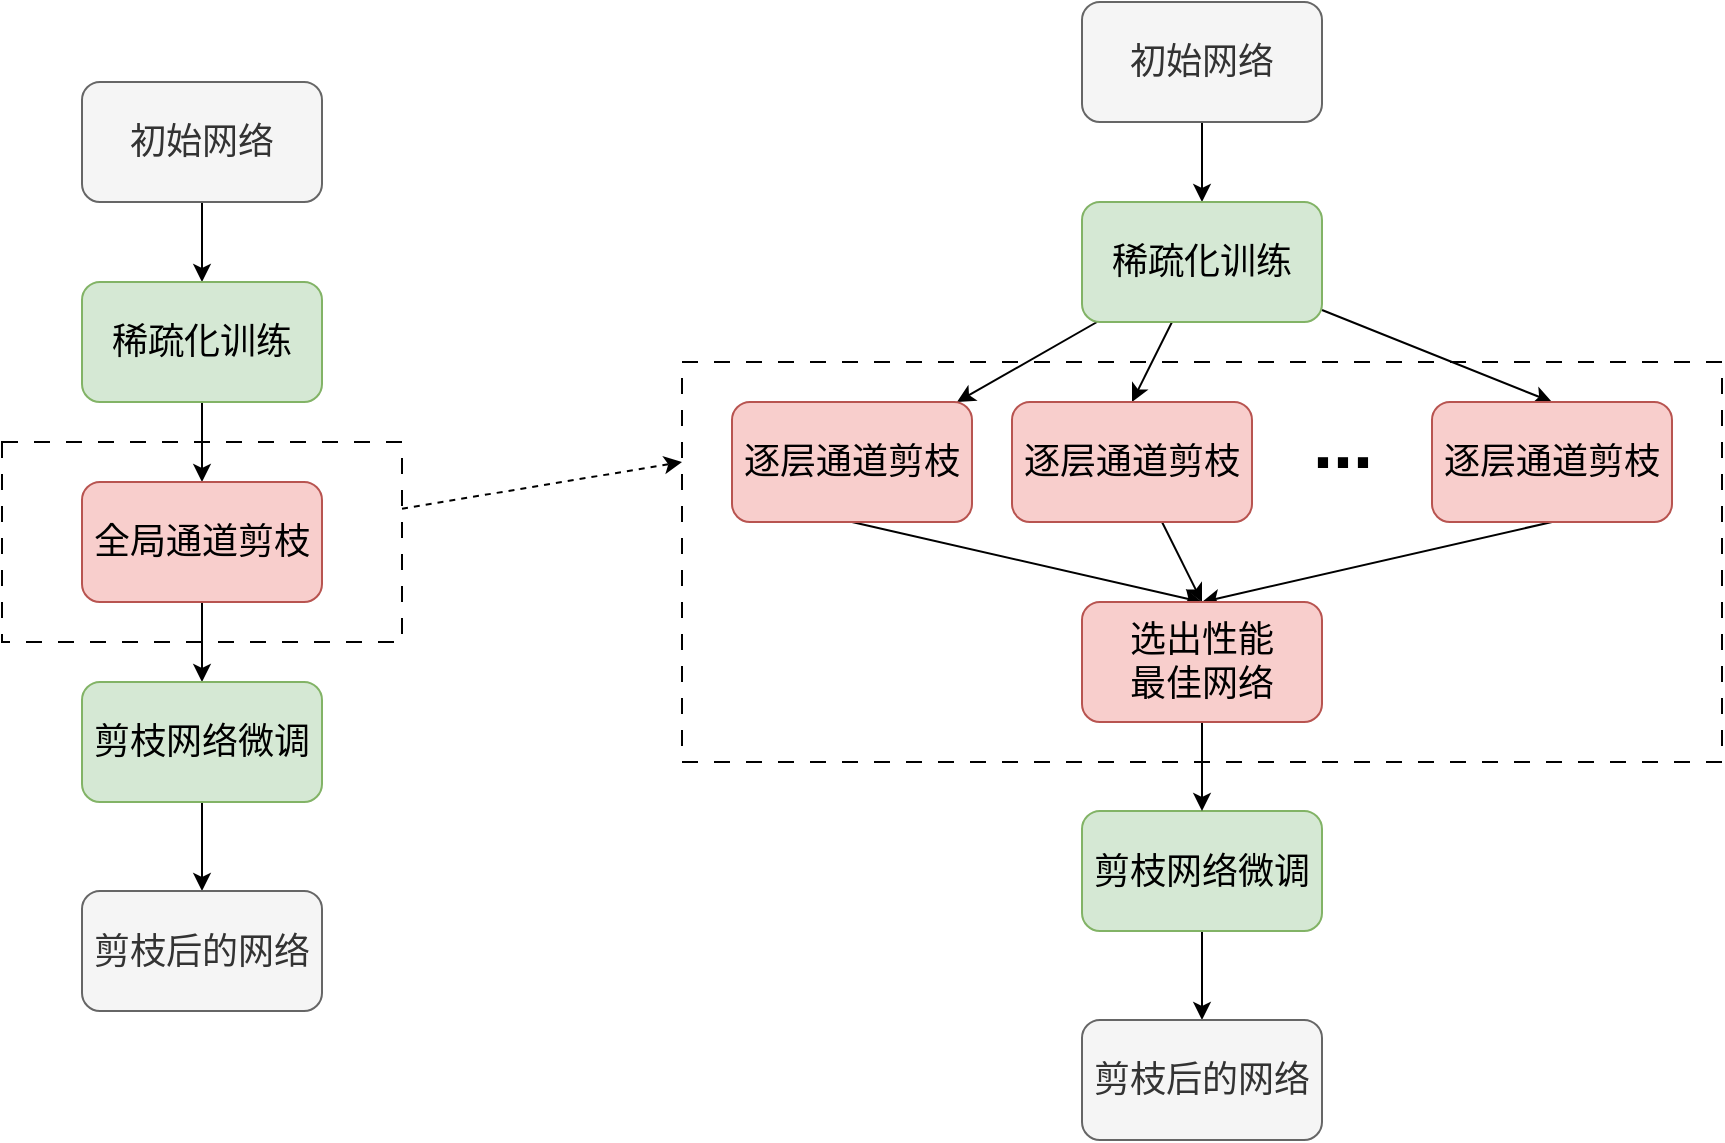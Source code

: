 <mxfile version="20.8.13" type="github">
  <diagram id="0s1jYY1dyKw0Z755FNgm" name="第 1 页">
    <mxGraphModel dx="1434" dy="774" grid="1" gridSize="10" guides="1" tooltips="1" connect="1" arrows="1" fold="1" page="1" pageScale="1" pageWidth="827" pageHeight="1169" math="0" shadow="0">
      <root>
        <mxCell id="0" />
        <mxCell id="1" parent="0" />
        <mxCell id="qPKG5GcNS4Xpv2YJHs82-6" value="" style="edgeStyle=orthogonalEdgeStyle;rounded=0;orthogonalLoop=1;jettySize=auto;html=1;fontSize=18;" parent="1" source="qPKG5GcNS4Xpv2YJHs82-1" target="qPKG5GcNS4Xpv2YJHs82-2" edge="1">
          <mxGeometry relative="1" as="geometry" />
        </mxCell>
        <mxCell id="qPKG5GcNS4Xpv2YJHs82-1" value="&lt;font style=&quot;font-size: 18px;&quot;&gt;初始网络&lt;/font&gt;" style="rounded=1;whiteSpace=wrap;html=1;fillColor=#f5f5f5;strokeColor=#666666;fontColor=#333333;" parent="1" vertex="1">
          <mxGeometry x="160" y="190" width="120" height="60" as="geometry" />
        </mxCell>
        <mxCell id="qPKG5GcNS4Xpv2YJHs82-7" value="" style="edgeStyle=orthogonalEdgeStyle;rounded=0;orthogonalLoop=1;jettySize=auto;html=1;fontSize=18;" parent="1" source="qPKG5GcNS4Xpv2YJHs82-2" target="qPKG5GcNS4Xpv2YJHs82-3" edge="1">
          <mxGeometry relative="1" as="geometry" />
        </mxCell>
        <mxCell id="qPKG5GcNS4Xpv2YJHs82-2" value="&lt;span style=&quot;font-size: 18px;&quot;&gt;稀疏化训练&lt;/span&gt;" style="rounded=1;whiteSpace=wrap;html=1;fillColor=#d5e8d4;strokeColor=#82b366;" parent="1" vertex="1">
          <mxGeometry x="160" y="290" width="120" height="60" as="geometry" />
        </mxCell>
        <mxCell id="qPKG5GcNS4Xpv2YJHs82-8" value="" style="edgeStyle=orthogonalEdgeStyle;rounded=0;orthogonalLoop=1;jettySize=auto;html=1;fontSize=18;" parent="1" source="qPKG5GcNS4Xpv2YJHs82-3" target="qPKG5GcNS4Xpv2YJHs82-4" edge="1">
          <mxGeometry relative="1" as="geometry" />
        </mxCell>
        <mxCell id="qPKG5GcNS4Xpv2YJHs82-3" value="&lt;span style=&quot;font-size: 18px;&quot;&gt;全局通道剪枝&lt;/span&gt;" style="rounded=1;whiteSpace=wrap;html=1;fillColor=#f8cecc;strokeColor=#b85450;" parent="1" vertex="1">
          <mxGeometry x="160" y="390" width="120" height="60" as="geometry" />
        </mxCell>
        <mxCell id="qPKG5GcNS4Xpv2YJHs82-9" value="" style="edgeStyle=orthogonalEdgeStyle;rounded=0;orthogonalLoop=1;jettySize=auto;html=1;fontSize=18;" parent="1" source="qPKG5GcNS4Xpv2YJHs82-4" target="qPKG5GcNS4Xpv2YJHs82-5" edge="1">
          <mxGeometry relative="1" as="geometry" />
        </mxCell>
        <mxCell id="qPKG5GcNS4Xpv2YJHs82-4" value="&lt;span style=&quot;font-size: 18px;&quot;&gt;剪枝网络微调&lt;/span&gt;" style="rounded=1;whiteSpace=wrap;html=1;fillColor=#d5e8d4;strokeColor=#82b366;" parent="1" vertex="1">
          <mxGeometry x="160" y="490" width="120" height="60" as="geometry" />
        </mxCell>
        <mxCell id="qPKG5GcNS4Xpv2YJHs82-5" value="&lt;font style=&quot;font-size: 18px;&quot;&gt;剪枝后的网络&lt;/font&gt;" style="rounded=1;whiteSpace=wrap;html=1;fillColor=#f5f5f5;strokeColor=#666666;fontColor=#333333;" parent="1" vertex="1">
          <mxGeometry x="160" y="594.5" width="120" height="60" as="geometry" />
        </mxCell>
        <mxCell id="qPKG5GcNS4Xpv2YJHs82-35" style="edgeStyle=none;rounded=0;orthogonalLoop=1;jettySize=auto;html=1;entryX=0;entryY=0.25;entryDx=0;entryDy=0;fontSize=36;dashed=1;" parent="1" source="qPKG5GcNS4Xpv2YJHs82-11" target="qPKG5GcNS4Xpv2YJHs82-21" edge="1">
          <mxGeometry relative="1" as="geometry" />
        </mxCell>
        <mxCell id="qPKG5GcNS4Xpv2YJHs82-11" value="" style="rounded=0;whiteSpace=wrap;html=1;fontSize=18;fillColor=none;dashed=1;dashPattern=8 8;" parent="1" vertex="1">
          <mxGeometry x="120" y="370" width="200" height="100" as="geometry" />
        </mxCell>
        <mxCell id="qPKG5GcNS4Xpv2YJHs82-12" value="" style="edgeStyle=orthogonalEdgeStyle;rounded=0;orthogonalLoop=1;jettySize=auto;html=1;fontSize=18;" parent="1" source="qPKG5GcNS4Xpv2YJHs82-13" target="qPKG5GcNS4Xpv2YJHs82-15" edge="1">
          <mxGeometry relative="1" as="geometry" />
        </mxCell>
        <mxCell id="qPKG5GcNS4Xpv2YJHs82-13" value="&lt;font style=&quot;font-size: 18px;&quot;&gt;初始网络&lt;/font&gt;" style="rounded=1;whiteSpace=wrap;html=1;fillColor=#f5f5f5;strokeColor=#666666;fontColor=#333333;" parent="1" vertex="1">
          <mxGeometry x="660" y="150" width="120" height="60" as="geometry" />
        </mxCell>
        <mxCell id="qPKG5GcNS4Xpv2YJHs82-27" style="rounded=0;orthogonalLoop=1;jettySize=auto;html=1;fontSize=36;" parent="1" source="qPKG5GcNS4Xpv2YJHs82-15" target="qPKG5GcNS4Xpv2YJHs82-23" edge="1">
          <mxGeometry relative="1" as="geometry" />
        </mxCell>
        <mxCell id="qPKG5GcNS4Xpv2YJHs82-28" style="edgeStyle=none;rounded=0;orthogonalLoop=1;jettySize=auto;html=1;entryX=0.5;entryY=0;entryDx=0;entryDy=0;fontSize=36;" parent="1" source="qPKG5GcNS4Xpv2YJHs82-15" target="qPKG5GcNS4Xpv2YJHs82-17" edge="1">
          <mxGeometry relative="1" as="geometry" />
        </mxCell>
        <mxCell id="qPKG5GcNS4Xpv2YJHs82-29" style="edgeStyle=none;rounded=0;orthogonalLoop=1;jettySize=auto;html=1;entryX=0.5;entryY=0;entryDx=0;entryDy=0;fontSize=36;" parent="1" source="qPKG5GcNS4Xpv2YJHs82-15" target="qPKG5GcNS4Xpv2YJHs82-22" edge="1">
          <mxGeometry relative="1" as="geometry" />
        </mxCell>
        <mxCell id="qPKG5GcNS4Xpv2YJHs82-15" value="&lt;span style=&quot;font-size: 18px;&quot;&gt;稀疏化训练&lt;/span&gt;" style="rounded=1;whiteSpace=wrap;html=1;fillColor=#d5e8d4;strokeColor=#82b366;" parent="1" vertex="1">
          <mxGeometry x="660" y="250" width="120" height="60" as="geometry" />
        </mxCell>
        <mxCell id="qPKG5GcNS4Xpv2YJHs82-32" style="edgeStyle=none;rounded=0;orthogonalLoop=1;jettySize=auto;html=1;entryX=0.5;entryY=0;entryDx=0;entryDy=0;fontSize=36;" parent="1" source="qPKG5GcNS4Xpv2YJHs82-17" target="qPKG5GcNS4Xpv2YJHs82-30" edge="1">
          <mxGeometry relative="1" as="geometry" />
        </mxCell>
        <mxCell id="qPKG5GcNS4Xpv2YJHs82-17" value="&lt;span style=&quot;font-size: 18px;&quot;&gt;逐层通道剪枝&lt;/span&gt;" style="rounded=1;whiteSpace=wrap;html=1;fillColor=#f8cecc;strokeColor=#b85450;" parent="1" vertex="1">
          <mxGeometry x="625" y="350" width="120" height="60" as="geometry" />
        </mxCell>
        <mxCell id="qPKG5GcNS4Xpv2YJHs82-18" value="" style="edgeStyle=orthogonalEdgeStyle;rounded=0;orthogonalLoop=1;jettySize=auto;html=1;fontSize=18;" parent="1" source="qPKG5GcNS4Xpv2YJHs82-19" target="qPKG5GcNS4Xpv2YJHs82-20" edge="1">
          <mxGeometry relative="1" as="geometry" />
        </mxCell>
        <mxCell id="qPKG5GcNS4Xpv2YJHs82-19" value="&lt;span style=&quot;font-size: 18px;&quot;&gt;剪枝网络微调&lt;/span&gt;" style="rounded=1;whiteSpace=wrap;html=1;fillColor=#d5e8d4;strokeColor=#82b366;" parent="1" vertex="1">
          <mxGeometry x="660" y="554.5" width="120" height="60" as="geometry" />
        </mxCell>
        <mxCell id="qPKG5GcNS4Xpv2YJHs82-20" value="&lt;font style=&quot;font-size: 18px;&quot;&gt;剪枝后的网络&lt;/font&gt;" style="rounded=1;whiteSpace=wrap;html=1;fillColor=#f5f5f5;strokeColor=#666666;fontColor=#333333;" parent="1" vertex="1">
          <mxGeometry x="660" y="659" width="120" height="60" as="geometry" />
        </mxCell>
        <mxCell id="qPKG5GcNS4Xpv2YJHs82-21" value="" style="rounded=0;whiteSpace=wrap;html=1;fontSize=18;fillColor=none;dashed=1;dashPattern=8 8;" parent="1" vertex="1">
          <mxGeometry x="460" y="330" width="520" height="200" as="geometry" />
        </mxCell>
        <mxCell id="qPKG5GcNS4Xpv2YJHs82-33" style="edgeStyle=none;rounded=0;orthogonalLoop=1;jettySize=auto;html=1;entryX=0.5;entryY=0;entryDx=0;entryDy=0;fontSize=36;exitX=0.5;exitY=1;exitDx=0;exitDy=0;" parent="1" source="qPKG5GcNS4Xpv2YJHs82-22" target="qPKG5GcNS4Xpv2YJHs82-30" edge="1">
          <mxGeometry relative="1" as="geometry" />
        </mxCell>
        <mxCell id="qPKG5GcNS4Xpv2YJHs82-22" value="&lt;span style=&quot;font-size: 18px;&quot;&gt;逐层通道剪枝&lt;/span&gt;" style="rounded=1;whiteSpace=wrap;html=1;fillColor=#f8cecc;strokeColor=#b85450;" parent="1" vertex="1">
          <mxGeometry x="835" y="350" width="120" height="60" as="geometry" />
        </mxCell>
        <mxCell id="qPKG5GcNS4Xpv2YJHs82-31" style="edgeStyle=none;rounded=0;orthogonalLoop=1;jettySize=auto;html=1;entryX=0.5;entryY=0;entryDx=0;entryDy=0;fontSize=36;exitX=0.5;exitY=1;exitDx=0;exitDy=0;" parent="1" source="qPKG5GcNS4Xpv2YJHs82-23" target="qPKG5GcNS4Xpv2YJHs82-30" edge="1">
          <mxGeometry relative="1" as="geometry" />
        </mxCell>
        <mxCell id="qPKG5GcNS4Xpv2YJHs82-23" value="&lt;span style=&quot;font-size: 18px;&quot;&gt;逐层通道剪枝&lt;/span&gt;" style="rounded=1;whiteSpace=wrap;html=1;fillColor=#f8cecc;strokeColor=#b85450;" parent="1" vertex="1">
          <mxGeometry x="485" y="350" width="120" height="60" as="geometry" />
        </mxCell>
        <mxCell id="qPKG5GcNS4Xpv2YJHs82-26" value="&lt;font style=&quot;font-size: 36px;&quot;&gt;&lt;b style=&quot;&quot;&gt;...&lt;/b&gt;&lt;/font&gt;" style="text;html=1;align=center;verticalAlign=middle;resizable=0;points=[];autosize=1;strokeColor=none;fillColor=none;fontSize=18;" parent="1" vertex="1">
          <mxGeometry x="765" y="340" width="50" height="60" as="geometry" />
        </mxCell>
        <mxCell id="qPKG5GcNS4Xpv2YJHs82-34" value="" style="edgeStyle=none;rounded=0;orthogonalLoop=1;jettySize=auto;html=1;fontSize=36;" parent="1" source="qPKG5GcNS4Xpv2YJHs82-30" target="qPKG5GcNS4Xpv2YJHs82-19" edge="1">
          <mxGeometry relative="1" as="geometry" />
        </mxCell>
        <mxCell id="qPKG5GcNS4Xpv2YJHs82-30" value="&lt;span style=&quot;font-size: 18px;&quot;&gt;选出性能&lt;br&gt;最佳网络&lt;/span&gt;" style="rounded=1;whiteSpace=wrap;html=1;fillColor=#f8cecc;strokeColor=#b85450;" parent="1" vertex="1">
          <mxGeometry x="660" y="450" width="120" height="60" as="geometry" />
        </mxCell>
      </root>
    </mxGraphModel>
  </diagram>
</mxfile>
